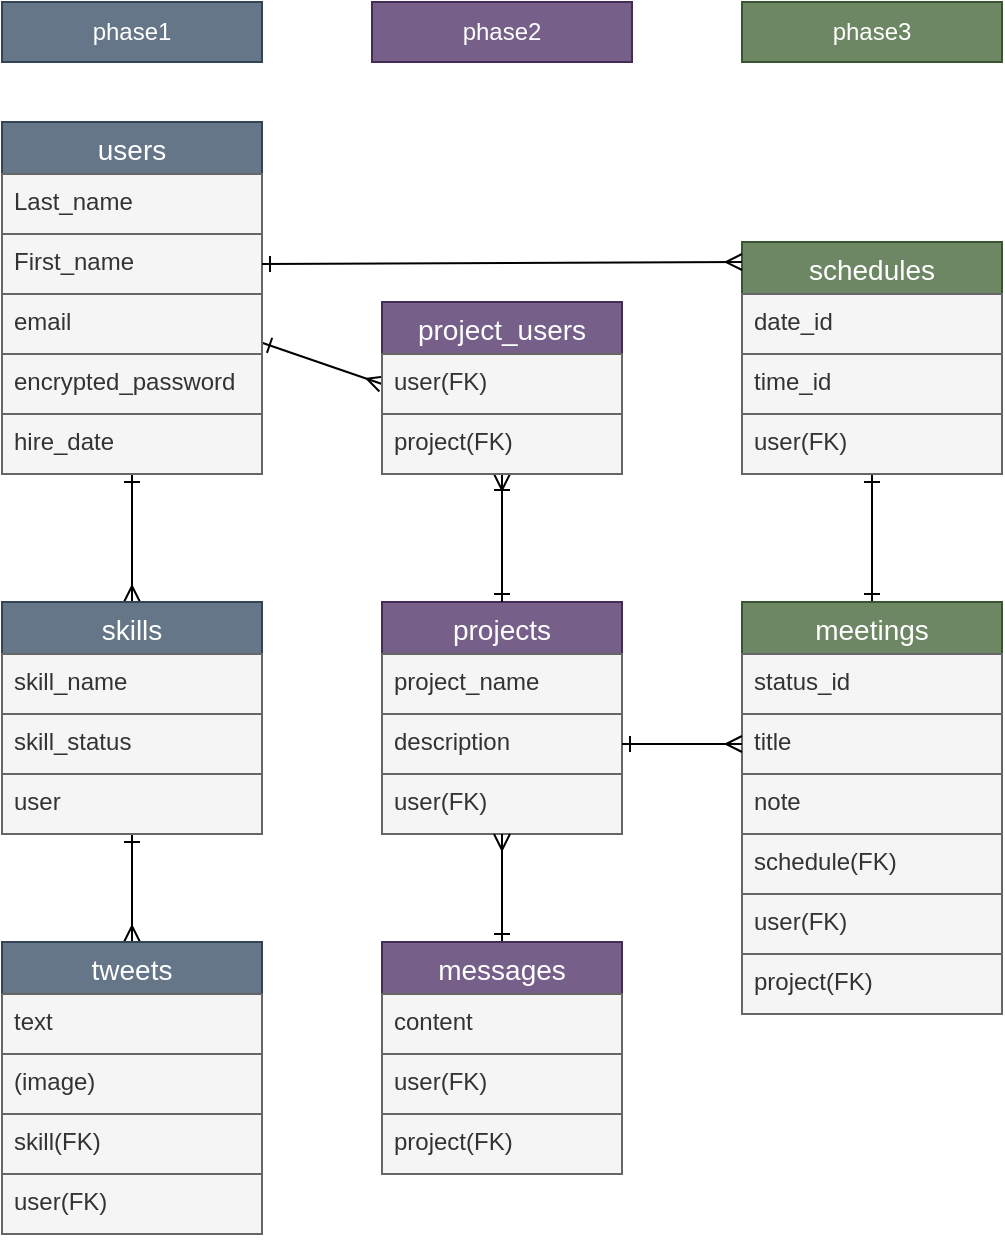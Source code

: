 <mxfile>
    <diagram id="kFC3ZtBJISK-THyW8mBx" name="ページ1">
        <mxGraphModel dx="534" dy="679" grid="1" gridSize="10" guides="1" tooltips="1" connect="1" arrows="1" fold="1" page="1" pageScale="1" pageWidth="827" pageHeight="1169" background="#ffffff" math="0" shadow="0">
            <root>
                <mxCell id="0"/>
                <mxCell id="1" parent="0"/>
                <mxCell id="29" style="edgeStyle=none;html=1;entryX=0.5;entryY=0;entryDx=0;entryDy=0;startArrow=ERone;startFill=0;endArrow=ERmany;endFill=0;rounded=0;strokeWidth=1;" parent="1" source="2" target="6" edge="1">
                    <mxGeometry relative="1" as="geometry"/>
                </mxCell>
                <mxCell id="57" value="" style="edgeStyle=none;html=1;entryX=0;entryY=0.5;entryDx=0;entryDy=0;startArrow=ERone;startFill=0;endArrow=ERmany;endFill=0;rounded=0;" parent="1" source="2" target="38" edge="1">
                    <mxGeometry relative="1" as="geometry"/>
                </mxCell>
                <mxCell id="2" value="users" style="swimlane;fontStyle=0;childLayout=stackLayout;horizontal=1;startSize=26;horizontalStack=0;resizeParent=1;resizeParentMax=0;resizeLast=0;collapsible=1;marginBottom=0;align=center;fontSize=14;rounded=0;fillColor=#647687;fontColor=#ffffff;strokeColor=#314354;" parent="1" vertex="1">
                    <mxGeometry x="30" y="80" width="130" height="176" as="geometry"/>
                </mxCell>
                <mxCell id="3" value="Last_name" style="text;strokeColor=#666666;fillColor=#f5f5f5;spacingLeft=4;spacingRight=4;overflow=hidden;rotatable=0;points=[[0,0.5],[1,0.5]];portConstraint=eastwest;fontSize=12;rounded=0;fontColor=#333333;" parent="2" vertex="1">
                    <mxGeometry y="26" width="130" height="30" as="geometry"/>
                </mxCell>
                <mxCell id="4" value="First_name" style="text;strokeColor=#666666;fillColor=#f5f5f5;spacingLeft=4;spacingRight=4;overflow=hidden;rotatable=0;points=[[0,0.5],[1,0.5]];portConstraint=eastwest;fontSize=12;rounded=0;fontColor=#333333;" parent="2" vertex="1">
                    <mxGeometry y="56" width="130" height="30" as="geometry"/>
                </mxCell>
                <mxCell id="5" value="email" style="text;strokeColor=#666666;fillColor=#f5f5f5;spacingLeft=4;spacingRight=4;overflow=hidden;rotatable=0;points=[[0,0.5],[1,0.5]];portConstraint=eastwest;fontSize=12;rounded=0;fontColor=#333333;" parent="2" vertex="1">
                    <mxGeometry y="86" width="130" height="30" as="geometry"/>
                </mxCell>
                <mxCell id="pD2Hf42GhVplwrhsHJRd-5" value="encrypted_password" style="text;strokeColor=#666666;fillColor=#f5f5f5;spacingLeft=4;spacingRight=4;overflow=hidden;rotatable=0;points=[[0,0.5],[1,0.5]];portConstraint=eastwest;fontSize=12;rounded=0;fontColor=#333333;" parent="2" vertex="1">
                    <mxGeometry y="116" width="130" height="30" as="geometry"/>
                </mxCell>
                <mxCell id="pD2Hf42GhVplwrhsHJRd-7" value="hire_date" style="text;strokeColor=#666666;fillColor=#f5f5f5;spacingLeft=4;spacingRight=4;overflow=hidden;rotatable=0;points=[[0,0.5],[1,0.5]];portConstraint=eastwest;fontSize=12;rounded=0;fontColor=#333333;" parent="2" vertex="1">
                    <mxGeometry y="146" width="130" height="30" as="geometry"/>
                </mxCell>
                <mxCell id="30" value="" style="edgeStyle=none;html=1;entryX=0.5;entryY=0;entryDx=0;entryDy=0;startArrow=ERone;startFill=0;endArrow=ERmany;endFill=0;rounded=0;" parent="1" source="6" target="23" edge="1">
                    <mxGeometry relative="1" as="geometry"/>
                </mxCell>
                <mxCell id="6" value="skills" style="swimlane;fontStyle=0;childLayout=stackLayout;horizontal=1;startSize=26;horizontalStack=0;resizeParent=1;resizeParentMax=0;resizeLast=0;collapsible=1;marginBottom=0;align=center;fontSize=14;rounded=0;fillColor=#647687;fontColor=#ffffff;strokeColor=#314354;" parent="1" vertex="1">
                    <mxGeometry x="30" y="320" width="130" height="116" as="geometry"/>
                </mxCell>
                <mxCell id="7" value="skill_name" style="text;strokeColor=#666666;fillColor=#f5f5f5;spacingLeft=4;spacingRight=4;overflow=hidden;rotatable=0;points=[[0,0.5],[1,0.5]];portConstraint=eastwest;fontSize=12;rounded=0;fontColor=#333333;" parent="6" vertex="1">
                    <mxGeometry y="26" width="130" height="30" as="geometry"/>
                </mxCell>
                <mxCell id="8" value="skill_status" style="text;strokeColor=#666666;fillColor=#f5f5f5;spacingLeft=4;spacingRight=4;overflow=hidden;rotatable=0;points=[[0,0.5],[1,0.5]];portConstraint=eastwest;fontSize=12;rounded=0;fontColor=#333333;" parent="6" vertex="1">
                    <mxGeometry y="56" width="130" height="30" as="geometry"/>
                </mxCell>
                <mxCell id="9" value="user" style="text;strokeColor=#666666;fillColor=#f5f5f5;spacingLeft=4;spacingRight=4;overflow=hidden;rotatable=0;points=[[0,0.5],[1,0.5]];portConstraint=eastwest;fontSize=12;rounded=0;fontColor=#333333;" parent="6" vertex="1">
                    <mxGeometry y="86" width="130" height="30" as="geometry"/>
                </mxCell>
                <mxCell id="23" value="tweets" style="swimlane;fontStyle=0;childLayout=stackLayout;horizontal=1;startSize=26;horizontalStack=0;resizeParent=1;resizeParentMax=0;resizeLast=0;collapsible=1;marginBottom=0;align=center;fontSize=14;rounded=0;fillColor=#647687;fontColor=#ffffff;strokeColor=#314354;" parent="1" vertex="1">
                    <mxGeometry x="30" y="490" width="130" height="146" as="geometry"/>
                </mxCell>
                <mxCell id="24" value="text" style="text;strokeColor=#666666;fillColor=#f5f5f5;spacingLeft=4;spacingRight=4;overflow=hidden;rotatable=0;points=[[0,0.5],[1,0.5]];portConstraint=eastwest;fontSize=12;rounded=0;fontColor=#333333;" parent="23" vertex="1">
                    <mxGeometry y="26" width="130" height="30" as="geometry"/>
                </mxCell>
                <mxCell id="25" value="(image)" style="text;strokeColor=#666666;fillColor=#f5f5f5;spacingLeft=4;spacingRight=4;overflow=hidden;rotatable=0;points=[[0,0.5],[1,0.5]];portConstraint=eastwest;fontSize=12;rounded=0;fontColor=#333333;" parent="23" vertex="1">
                    <mxGeometry y="56" width="130" height="30" as="geometry"/>
                </mxCell>
                <mxCell id="26" value="skill(FK)" style="text;strokeColor=#666666;fillColor=#f5f5f5;spacingLeft=4;spacingRight=4;overflow=hidden;rotatable=0;points=[[0,0.5],[1,0.5]];portConstraint=eastwest;fontSize=12;rounded=0;fontColor=#333333;" parent="23" vertex="1">
                    <mxGeometry y="86" width="130" height="30" as="geometry"/>
                </mxCell>
                <mxCell id="27" value="user(FK)" style="text;strokeColor=#666666;fillColor=#f5f5f5;spacingLeft=4;spacingRight=4;overflow=hidden;rotatable=0;points=[[0,0.5],[1,0.5]];portConstraint=eastwest;fontSize=12;rounded=0;fontColor=#333333;" parent="23" vertex="1">
                    <mxGeometry y="116" width="130" height="30" as="geometry"/>
                </mxCell>
                <mxCell id="33" value="projects" style="swimlane;fontStyle=0;childLayout=stackLayout;horizontal=1;startSize=26;horizontalStack=0;resizeParent=1;resizeParentMax=0;resizeLast=0;collapsible=1;marginBottom=0;align=center;fontSize=14;rounded=0;fillColor=#76608a;fontColor=#ffffff;strokeColor=#432D57;" parent="1" vertex="1">
                    <mxGeometry x="220" y="320" width="120" height="116" as="geometry"/>
                </mxCell>
                <mxCell id="34" value="project_name" style="text;strokeColor=#666666;fillColor=#f5f5f5;spacingLeft=4;spacingRight=4;overflow=hidden;rotatable=0;points=[[0,0.5],[1,0.5]];portConstraint=eastwest;fontSize=12;rounded=0;fontColor=#333333;" parent="33" vertex="1">
                    <mxGeometry y="26" width="120" height="30" as="geometry"/>
                </mxCell>
                <mxCell id="35" value="description" style="text;strokeColor=#666666;fillColor=#f5f5f5;spacingLeft=4;spacingRight=4;overflow=hidden;rotatable=0;points=[[0,0.5],[1,0.5]];portConstraint=eastwest;fontSize=12;rounded=0;fontColor=#333333;" parent="33" vertex="1">
                    <mxGeometry y="56" width="120" height="30" as="geometry"/>
                </mxCell>
                <mxCell id="36" value="user(FK)" style="text;strokeColor=#666666;fillColor=#f5f5f5;spacingLeft=4;spacingRight=4;overflow=hidden;rotatable=0;points=[[0,0.5],[1,0.5]];portConstraint=eastwest;fontSize=12;rounded=0;fontColor=#333333;" parent="33" vertex="1">
                    <mxGeometry y="86" width="120" height="30" as="geometry"/>
                </mxCell>
                <mxCell id="58" style="edgeStyle=none;html=1;startArrow=ERoneToMany;startFill=0;endArrow=ERone;endFill=0;rounded=0;" parent="1" source="37" target="33" edge="1">
                    <mxGeometry relative="1" as="geometry"/>
                </mxCell>
                <mxCell id="37" value="project_users" style="swimlane;fontStyle=0;childLayout=stackLayout;horizontal=1;startSize=26;horizontalStack=0;resizeParent=1;resizeParentMax=0;resizeLast=0;collapsible=1;marginBottom=0;align=center;fontSize=14;rounded=0;fillColor=#76608a;fontColor=#ffffff;strokeColor=#432D57;" parent="1" vertex="1">
                    <mxGeometry x="220" y="170" width="120" height="86" as="geometry"/>
                </mxCell>
                <mxCell id="38" value="user(FK)" style="text;strokeColor=#666666;fillColor=#f5f5f5;spacingLeft=4;spacingRight=4;overflow=hidden;rotatable=0;points=[[0,0.5],[1,0.5]];portConstraint=eastwest;fontSize=12;rounded=0;fontColor=#333333;" parent="37" vertex="1">
                    <mxGeometry y="26" width="120" height="30" as="geometry"/>
                </mxCell>
                <mxCell id="39" value="project(FK)" style="text;strokeColor=#666666;fillColor=#f5f5f5;spacingLeft=4;spacingRight=4;overflow=hidden;rotatable=0;points=[[0,0.5],[1,0.5]];portConstraint=eastwest;fontSize=12;rounded=0;fontColor=#333333;" parent="37" vertex="1">
                    <mxGeometry y="56" width="120" height="30" as="geometry"/>
                </mxCell>
                <mxCell id="59" value="" style="edgeStyle=none;html=1;startArrow=ERone;startFill=0;endArrow=ERmany;endFill=0;rounded=0;" parent="1" source="41" target="36" edge="1">
                    <mxGeometry relative="1" as="geometry"/>
                </mxCell>
                <mxCell id="41" value="messages" style="swimlane;fontStyle=0;childLayout=stackLayout;horizontal=1;startSize=26;horizontalStack=0;resizeParent=1;resizeParentMax=0;resizeLast=0;collapsible=1;marginBottom=0;align=center;fontSize=14;rounded=0;fillColor=#76608a;fontColor=#ffffff;strokeColor=#432D57;" parent="1" vertex="1">
                    <mxGeometry x="220" y="490" width="120" height="116" as="geometry"/>
                </mxCell>
                <mxCell id="42" value="content" style="text;strokeColor=#666666;fillColor=#f5f5f5;spacingLeft=4;spacingRight=4;overflow=hidden;rotatable=0;points=[[0,0.5],[1,0.5]];portConstraint=eastwest;fontSize=12;rounded=0;fontColor=#333333;" parent="41" vertex="1">
                    <mxGeometry y="26" width="120" height="30" as="geometry"/>
                </mxCell>
                <mxCell id="43" value="user(FK)" style="text;strokeColor=#666666;fillColor=#f5f5f5;spacingLeft=4;spacingRight=4;overflow=hidden;rotatable=0;points=[[0,0.5],[1,0.5]];portConstraint=eastwest;fontSize=12;rounded=0;fontColor=#333333;" parent="41" vertex="1">
                    <mxGeometry y="56" width="120" height="30" as="geometry"/>
                </mxCell>
                <mxCell id="44" value="project(FK)" style="text;strokeColor=#666666;fillColor=#f5f5f5;spacingLeft=4;spacingRight=4;overflow=hidden;rotatable=0;points=[[0,0.5],[1,0.5]];portConstraint=eastwest;fontSize=12;rounded=0;fontColor=#333333;" parent="41" vertex="1">
                    <mxGeometry y="86" width="120" height="30" as="geometry"/>
                </mxCell>
                <mxCell id="61" style="edgeStyle=none;html=1;startArrow=ERone;startFill=0;endArrow=ERone;endFill=0;rounded=0;" parent="1" source="46" target="50" edge="1">
                    <mxGeometry relative="1" as="geometry"/>
                </mxCell>
                <mxCell id="46" value="schedules" style="swimlane;fontStyle=0;childLayout=stackLayout;horizontal=1;startSize=26;horizontalStack=0;resizeParent=1;resizeParentMax=0;resizeLast=0;collapsible=1;marginBottom=0;align=center;fontSize=14;rounded=0;fillColor=#6d8764;fontColor=#ffffff;strokeColor=#3A5431;" parent="1" vertex="1">
                    <mxGeometry x="400" y="140" width="130" height="116" as="geometry"/>
                </mxCell>
                <mxCell id="47" value="date_id" style="text;strokeColor=#666666;fillColor=#f5f5f5;spacingLeft=4;spacingRight=4;overflow=hidden;rotatable=0;points=[[0,0.5],[1,0.5]];portConstraint=eastwest;fontSize=12;rounded=0;fontColor=#333333;" parent="46" vertex="1">
                    <mxGeometry y="26" width="130" height="30" as="geometry"/>
                </mxCell>
                <mxCell id="48" value="time_id" style="text;strokeColor=#666666;fillColor=#f5f5f5;spacingLeft=4;spacingRight=4;overflow=hidden;rotatable=0;points=[[0,0.5],[1,0.5]];portConstraint=eastwest;fontSize=12;rounded=0;fontColor=#333333;" parent="46" vertex="1">
                    <mxGeometry y="56" width="130" height="30" as="geometry"/>
                </mxCell>
                <mxCell id="49" value="user(FK)" style="text;strokeColor=#666666;fillColor=#f5f5f5;spacingLeft=4;spacingRight=4;overflow=hidden;rotatable=0;points=[[0,0.5],[1,0.5]];portConstraint=eastwest;fontSize=12;rounded=0;fontColor=#333333;" parent="46" vertex="1">
                    <mxGeometry y="86" width="130" height="30" as="geometry"/>
                </mxCell>
                <mxCell id="50" value="meetings" style="swimlane;fontStyle=0;childLayout=stackLayout;horizontal=1;startSize=26;horizontalStack=0;resizeParent=1;resizeParentMax=0;resizeLast=0;collapsible=1;marginBottom=0;align=center;fontSize=14;rounded=0;fillColor=#6d8764;fontColor=#ffffff;strokeColor=#3A5431;" parent="1" vertex="1">
                    <mxGeometry x="400" y="320" width="130" height="206" as="geometry"/>
                </mxCell>
                <mxCell id="51" value="status_id" style="text;strokeColor=#666666;fillColor=#f5f5f5;spacingLeft=4;spacingRight=4;overflow=hidden;rotatable=0;points=[[0,0.5],[1,0.5]];portConstraint=eastwest;fontSize=12;rounded=0;fontColor=#333333;" parent="50" vertex="1">
                    <mxGeometry y="26" width="130" height="30" as="geometry"/>
                </mxCell>
                <mxCell id="52" value="title" style="text;strokeColor=#666666;fillColor=#f5f5f5;spacingLeft=4;spacingRight=4;overflow=hidden;rotatable=0;points=[[0,0.5],[1,0.5]];portConstraint=eastwest;fontSize=12;rounded=0;fontColor=#333333;" parent="50" vertex="1">
                    <mxGeometry y="56" width="130" height="30" as="geometry"/>
                </mxCell>
                <mxCell id="53" value="note" style="text;strokeColor=#666666;fillColor=#f5f5f5;spacingLeft=4;spacingRight=4;overflow=hidden;rotatable=0;points=[[0,0.5],[1,0.5]];portConstraint=eastwest;fontSize=12;rounded=0;fontColor=#333333;" parent="50" vertex="1">
                    <mxGeometry y="86" width="130" height="30" as="geometry"/>
                </mxCell>
                <mxCell id="56" value="schedule(FK)" style="text;strokeColor=#666666;fillColor=#f5f5f5;spacingLeft=4;spacingRight=4;overflow=hidden;rotatable=0;points=[[0,0.5],[1,0.5]];portConstraint=eastwest;fontSize=12;rounded=0;fontColor=#333333;" parent="50" vertex="1">
                    <mxGeometry y="116" width="130" height="30" as="geometry"/>
                </mxCell>
                <mxCell id="55" value="user(FK)" style="text;strokeColor=#666666;fillColor=#f5f5f5;spacingLeft=4;spacingRight=4;overflow=hidden;rotatable=0;points=[[0,0.5],[1,0.5]];portConstraint=eastwest;fontSize=12;rounded=0;fontColor=#333333;" parent="50" vertex="1">
                    <mxGeometry y="146" width="130" height="30" as="geometry"/>
                </mxCell>
                <mxCell id="54" value="project(FK)" style="text;strokeColor=#666666;fillColor=#f5f5f5;spacingLeft=4;spacingRight=4;overflow=hidden;rotatable=0;points=[[0,0.5],[1,0.5]];portConstraint=eastwest;fontSize=12;rounded=0;fontColor=#333333;" parent="50" vertex="1">
                    <mxGeometry y="176" width="130" height="30" as="geometry"/>
                </mxCell>
                <mxCell id="60" style="edgeStyle=none;html=1;startArrow=ERone;startFill=0;endArrow=ERmany;endFill=0;exitX=1;exitY=0.5;exitDx=0;exitDy=0;rounded=0;" parent="1" source="4" edge="1">
                    <mxGeometry relative="1" as="geometry">
                        <mxPoint x="160" y="140" as="sourcePoint"/>
                        <mxPoint x="400" y="150" as="targetPoint"/>
                    </mxGeometry>
                </mxCell>
                <mxCell id="62" style="edgeStyle=none;html=1;entryX=0;entryY=0.5;entryDx=0;entryDy=0;startArrow=ERone;startFill=0;endArrow=ERmany;endFill=0;rounded=0;" parent="1" source="35" target="52" edge="1">
                    <mxGeometry relative="1" as="geometry"/>
                </mxCell>
                <mxCell id="63" value="phase1" style="rounded=0;whiteSpace=wrap;html=1;fillColor=#647687;fontColor=#ffffff;strokeColor=#314354;" parent="1" vertex="1">
                    <mxGeometry x="30" y="20" width="130" height="30" as="geometry"/>
                </mxCell>
                <mxCell id="64" value="phase2" style="rounded=0;whiteSpace=wrap;html=1;fillColor=#76608a;fontColor=#ffffff;strokeColor=#432D57;" parent="1" vertex="1">
                    <mxGeometry x="215" y="20" width="130" height="30" as="geometry"/>
                </mxCell>
                <mxCell id="65" value="phase3" style="rounded=0;whiteSpace=wrap;html=1;fillColor=#6d8764;fontColor=#ffffff;strokeColor=#3A5431;" parent="1" vertex="1">
                    <mxGeometry x="400" y="20" width="130" height="30" as="geometry"/>
                </mxCell>
            </root>
        </mxGraphModel>
    </diagram>
</mxfile>